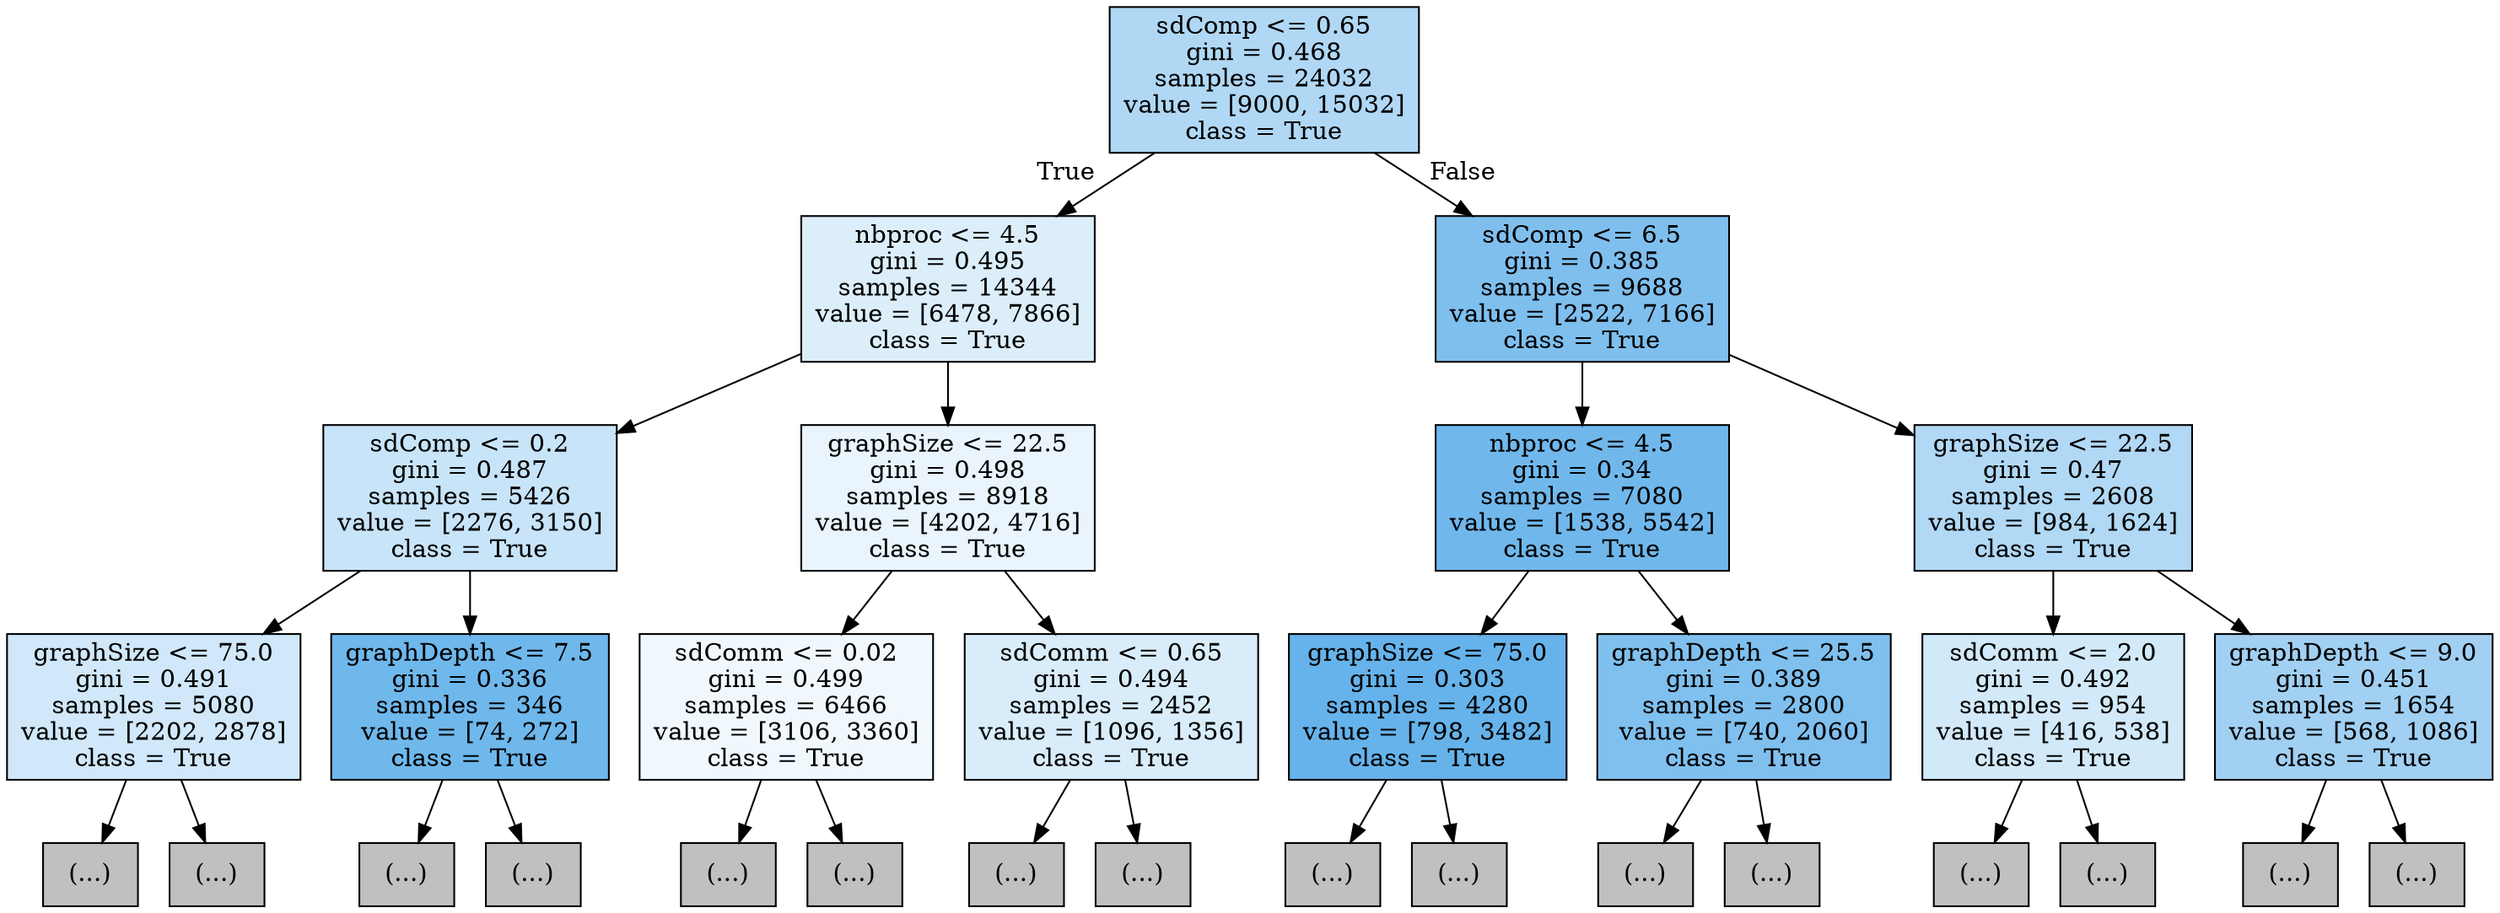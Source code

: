 digraph Tree {
node [shape=box, style="filled", color="black"] ;
0 [label="sdComp <= 0.65\ngini = 0.468\nsamples = 24032\nvalue = [9000, 15032]\nclass = True", fillcolor="#b0d8f5"] ;
1 [label="nbproc <= 4.5\ngini = 0.495\nsamples = 14344\nvalue = [6478, 7866]\nclass = True", fillcolor="#dceefa"] ;
0 -> 1 [labeldistance=2.5, labelangle=45, headlabel="True"] ;
2 [label="sdComp <= 0.2\ngini = 0.487\nsamples = 5426\nvalue = [2276, 3150]\nclass = True", fillcolor="#c8e4f8"] ;
1 -> 2 ;
3 [label="graphSize <= 75.0\ngini = 0.491\nsamples = 5080\nvalue = [2202, 2878]\nclass = True", fillcolor="#d0e8f9"] ;
2 -> 3 ;
4 [label="(...)", fillcolor="#C0C0C0"] ;
3 -> 4 ;
77 [label="(...)", fillcolor="#C0C0C0"] ;
3 -> 77 ;
88 [label="graphDepth <= 7.5\ngini = 0.336\nsamples = 346\nvalue = [74, 272]\nclass = True", fillcolor="#6fb8ec"] ;
2 -> 88 ;
89 [label="(...)", fillcolor="#C0C0C0"] ;
88 -> 89 ;
98 [label="(...)", fillcolor="#C0C0C0"] ;
88 -> 98 ;
107 [label="graphSize <= 22.5\ngini = 0.498\nsamples = 8918\nvalue = [4202, 4716]\nclass = True", fillcolor="#e9f4fc"] ;
1 -> 107 ;
108 [label="sdComm <= 0.02\ngini = 0.499\nsamples = 6466\nvalue = [3106, 3360]\nclass = True", fillcolor="#f0f8fd"] ;
107 -> 108 ;
109 [label="(...)", fillcolor="#C0C0C0"] ;
108 -> 109 ;
118 [label="(...)", fillcolor="#C0C0C0"] ;
108 -> 118 ;
163 [label="sdComm <= 0.65\ngini = 0.494\nsamples = 2452\nvalue = [1096, 1356]\nclass = True", fillcolor="#d9ecfa"] ;
107 -> 163 ;
164 [label="(...)", fillcolor="#C0C0C0"] ;
163 -> 164 ;
249 [label="(...)", fillcolor="#C0C0C0"] ;
163 -> 249 ;
262 [label="sdComp <= 6.5\ngini = 0.385\nsamples = 9688\nvalue = [2522, 7166]\nclass = True", fillcolor="#7fbfee"] ;
0 -> 262 [labeldistance=2.5, labelangle=-45, headlabel="False"] ;
263 [label="nbproc <= 4.5\ngini = 0.34\nsamples = 7080\nvalue = [1538, 5542]\nclass = True", fillcolor="#70b8ec"] ;
262 -> 263 ;
264 [label="graphSize <= 75.0\ngini = 0.303\nsamples = 4280\nvalue = [798, 3482]\nclass = True", fillcolor="#66b3eb"] ;
263 -> 264 ;
265 [label="(...)", fillcolor="#C0C0C0"] ;
264 -> 265 ;
320 [label="(...)", fillcolor="#C0C0C0"] ;
264 -> 320 ;
331 [label="graphDepth <= 25.5\ngini = 0.389\nsamples = 2800\nvalue = [740, 2060]\nclass = True", fillcolor="#80c0ee"] ;
263 -> 331 ;
332 [label="(...)", fillcolor="#C0C0C0"] ;
331 -> 332 ;
397 [label="(...)", fillcolor="#C0C0C0"] ;
331 -> 397 ;
406 [label="graphSize <= 22.5\ngini = 0.47\nsamples = 2608\nvalue = [984, 1624]\nclass = True", fillcolor="#b1d8f5"] ;
262 -> 406 ;
407 [label="sdComm <= 2.0\ngini = 0.492\nsamples = 954\nvalue = [416, 538]\nclass = True", fillcolor="#d2e9f9"] ;
406 -> 407 ;
408 [label="(...)", fillcolor="#C0C0C0"] ;
407 -> 408 ;
413 [label="(...)", fillcolor="#C0C0C0"] ;
407 -> 413 ;
422 [label="graphDepth <= 9.0\ngini = 0.451\nsamples = 1654\nvalue = [568, 1086]\nclass = True", fillcolor="#a1d0f3"] ;
406 -> 422 ;
423 [label="(...)", fillcolor="#C0C0C0"] ;
422 -> 423 ;
428 [label="(...)", fillcolor="#C0C0C0"] ;
422 -> 428 ;
}